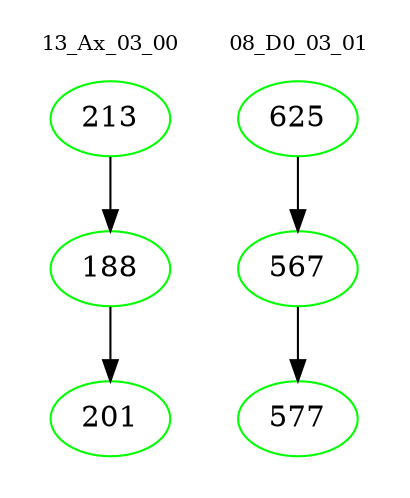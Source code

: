 digraph{
subgraph cluster_0 {
color = white
label = "13_Ax_03_00";
fontsize=10;
T0_213 [label="213", color="green"]
T0_213 -> T0_188 [color="black"]
T0_188 [label="188", color="green"]
T0_188 -> T0_201 [color="black"]
T0_201 [label="201", color="green"]
}
subgraph cluster_1 {
color = white
label = "08_D0_03_01";
fontsize=10;
T1_625 [label="625", color="green"]
T1_625 -> T1_567 [color="black"]
T1_567 [label="567", color="green"]
T1_567 -> T1_577 [color="black"]
T1_577 [label="577", color="green"]
}
}

